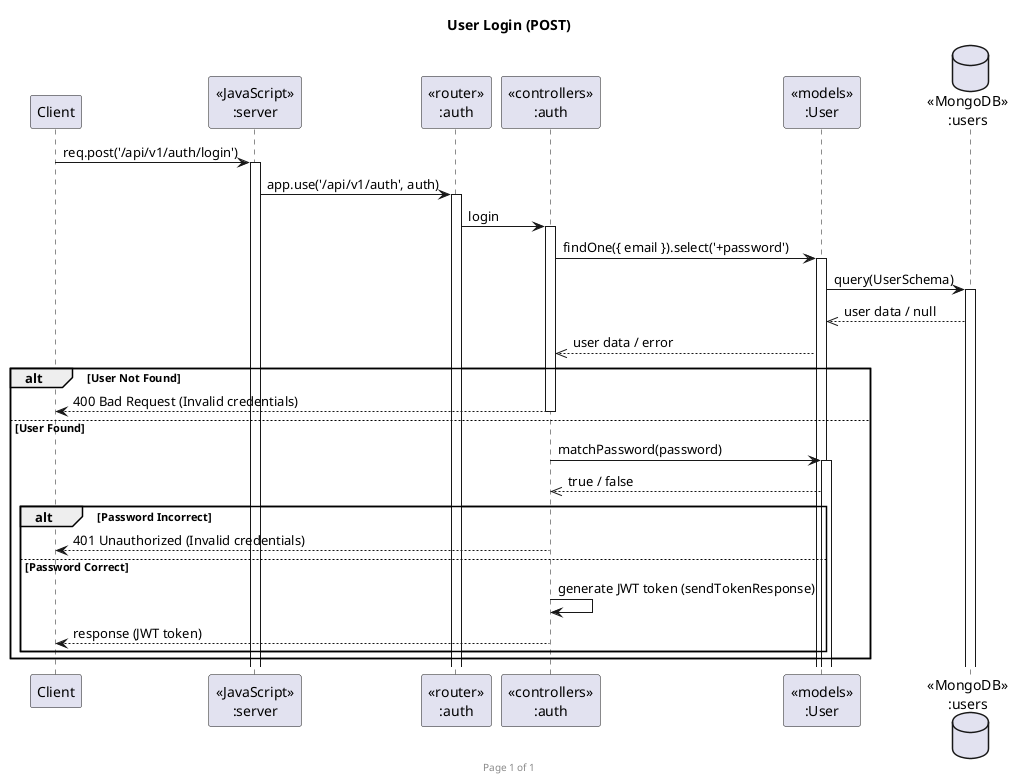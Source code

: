 @startuml Manage Authentication (POST)

footer Page %page% of %lastpage%
title "User Login (POST)"

participant "Client" as client
participant "<<JavaScript>>\n:server" as server
participant "<<router>>\n:auth" as routerAuth
participant "<<controllers>>\n:auth" as controllersAuth
participant "<<models>>\n:User" as modelUser
database "<<MongoDB>>\n:users" as UsersDatabase

client -> server ++ : req.post('/api/v1/auth/login')
server -> routerAuth ++ : app.use('/api/v1/auth', auth)
routerAuth -> controllersAuth ++ : login
controllersAuth -> modelUser ++ : findOne({ email }).select('+password')
modelUser -> UsersDatabase ++ : query(UserSchema)
UsersDatabase -->> modelUser : user data / null
modelUser -->> controllersAuth : user data / error

alt User Not Found
    controllersAuth --> client -- : 400 Bad Request (Invalid credentials)
else User Found
    controllersAuth -> modelUser ++ : matchPassword(password)
    modelUser -->> controllersAuth : true / false
    
    alt Password Incorrect
        controllersAuth --> client -- : 401 Unauthorized (Invalid credentials)
    else Password Correct
        controllersAuth -> controllersAuth : generate JWT token (sendTokenResponse)
        controllersAuth --> client -- : response (JWT token)
    end
end

@enduml
